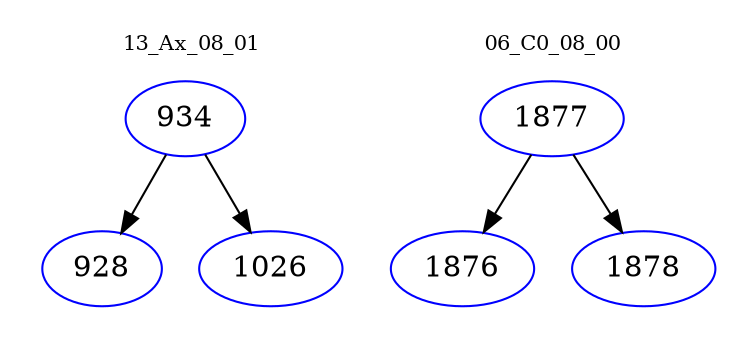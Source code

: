 digraph{
subgraph cluster_0 {
color = white
label = "13_Ax_08_01";
fontsize=10;
T0_934 [label="934", color="blue"]
T0_934 -> T0_928 [color="black"]
T0_928 [label="928", color="blue"]
T0_934 -> T0_1026 [color="black"]
T0_1026 [label="1026", color="blue"]
}
subgraph cluster_1 {
color = white
label = "06_C0_08_00";
fontsize=10;
T1_1877 [label="1877", color="blue"]
T1_1877 -> T1_1876 [color="black"]
T1_1876 [label="1876", color="blue"]
T1_1877 -> T1_1878 [color="black"]
T1_1878 [label="1878", color="blue"]
}
}
